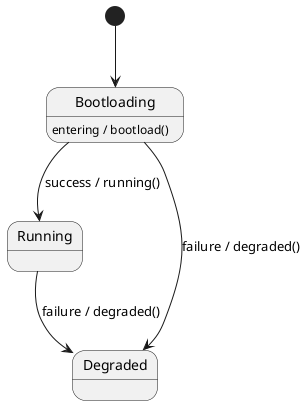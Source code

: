 @startuml

'[brief] Simulate chip controller.
'[code] virtual bool bootload() = 0;
'[code] virtual void running() = 0;
'[code] virtual void degraded() = 0;

'[test] MOCK_METHOD(void, bootload, ());
'[test] MOCK_METHOD(void, running, ());
'[test] MOCK_METHOD(void, degraded, ());

[*] --> Bootloading
Bootloading : entering / bootload()
Bootloading --> Running : success / running()
Bootloading --> Degraded : failure / degraded()
Running --> Degraded : failure / degraded()

@enduml
